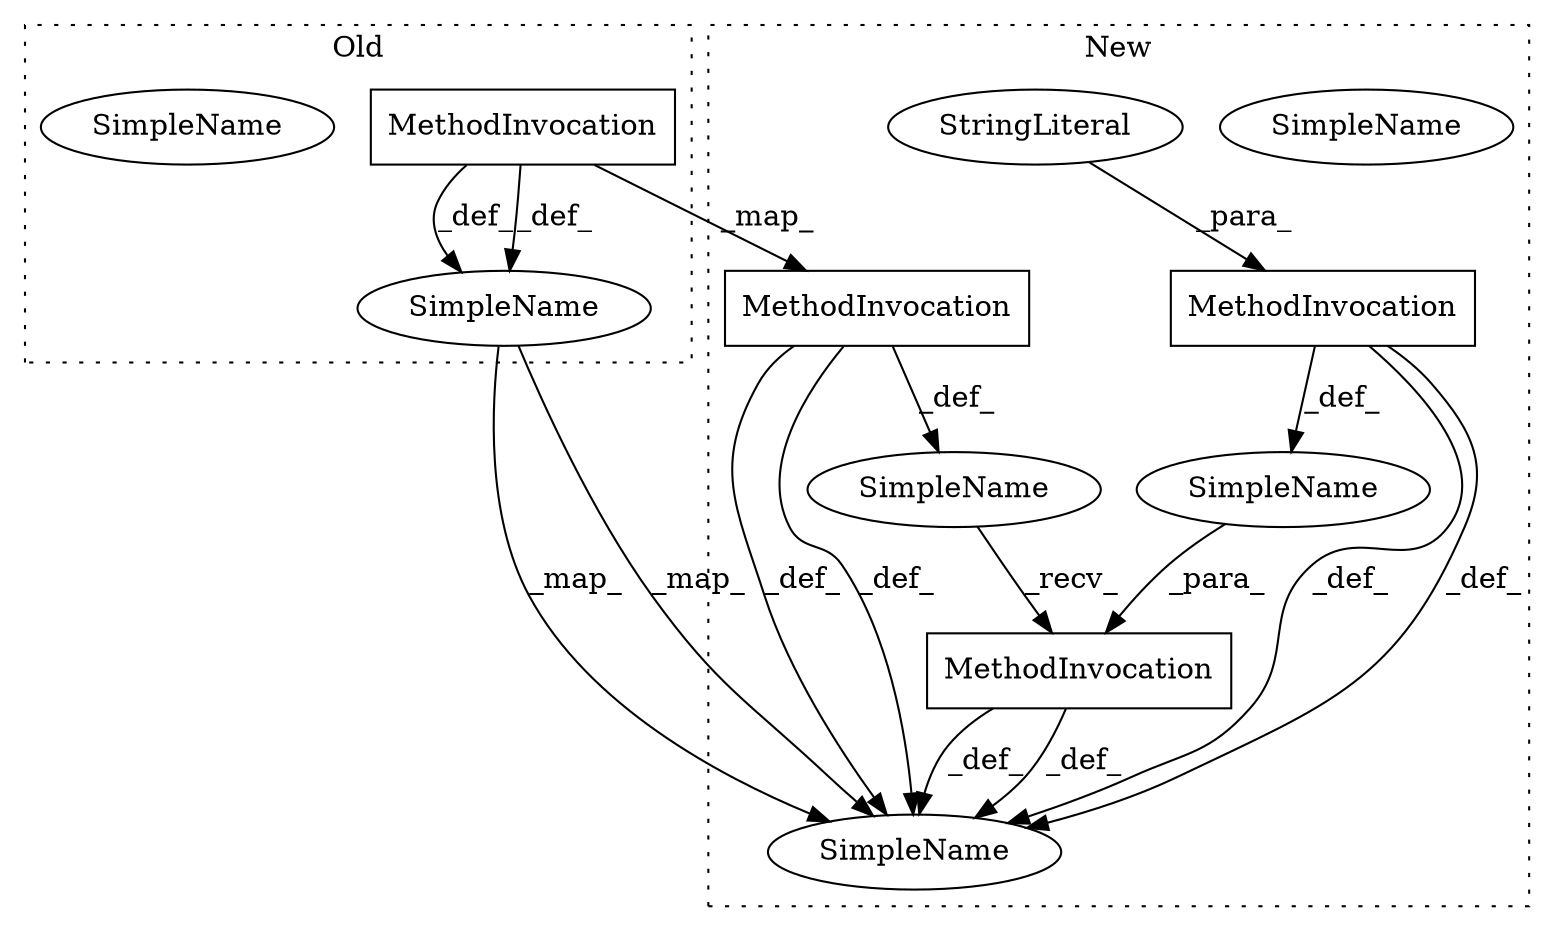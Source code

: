 digraph G {
subgraph cluster0 {
1 [label="MethodInvocation" a="32" s="1732,2177" l="12,1" shape="box"];
7 [label="SimpleName" a="42" s="1714" l="9" shape="ellipse"];
10 [label="SimpleName" a="42" s="1714" l="9" shape="ellipse"];
label = "Old";
style="dotted";
}
subgraph cluster1 {
2 [label="MethodInvocation" a="32" s="2344,2372" l="15,1" shape="box"];
3 [label="MethodInvocation" a="32" s="2330,2373" l="6,1" shape="box"];
4 [label="MethodInvocation" a="32" s="1883,2328" l="12,1" shape="box"];
5 [label="SimpleName" a="42" s="1865" l="9" shape="ellipse"];
6 [label="SimpleName" a="42" s="" l="" shape="ellipse"];
8 [label="SimpleName" a="42" s="" l="" shape="ellipse"];
9 [label="SimpleName" a="42" s="1865" l="9" shape="ellipse"];
11 [label="StringLiteral" a="45" s="2359" l="13" shape="ellipse"];
label = "New";
style="dotted";
}
1 -> 4 [label="_map_"];
1 -> 7 [label="_def_"];
1 -> 7 [label="_def_"];
2 -> 5 [label="_def_"];
2 -> 5 [label="_def_"];
2 -> 6 [label="_def_"];
3 -> 5 [label="_def_"];
3 -> 5 [label="_def_"];
4 -> 8 [label="_def_"];
4 -> 5 [label="_def_"];
4 -> 5 [label="_def_"];
6 -> 3 [label="_para_"];
7 -> 5 [label="_map_"];
7 -> 5 [label="_map_"];
8 -> 3 [label="_recv_"];
11 -> 2 [label="_para_"];
}
